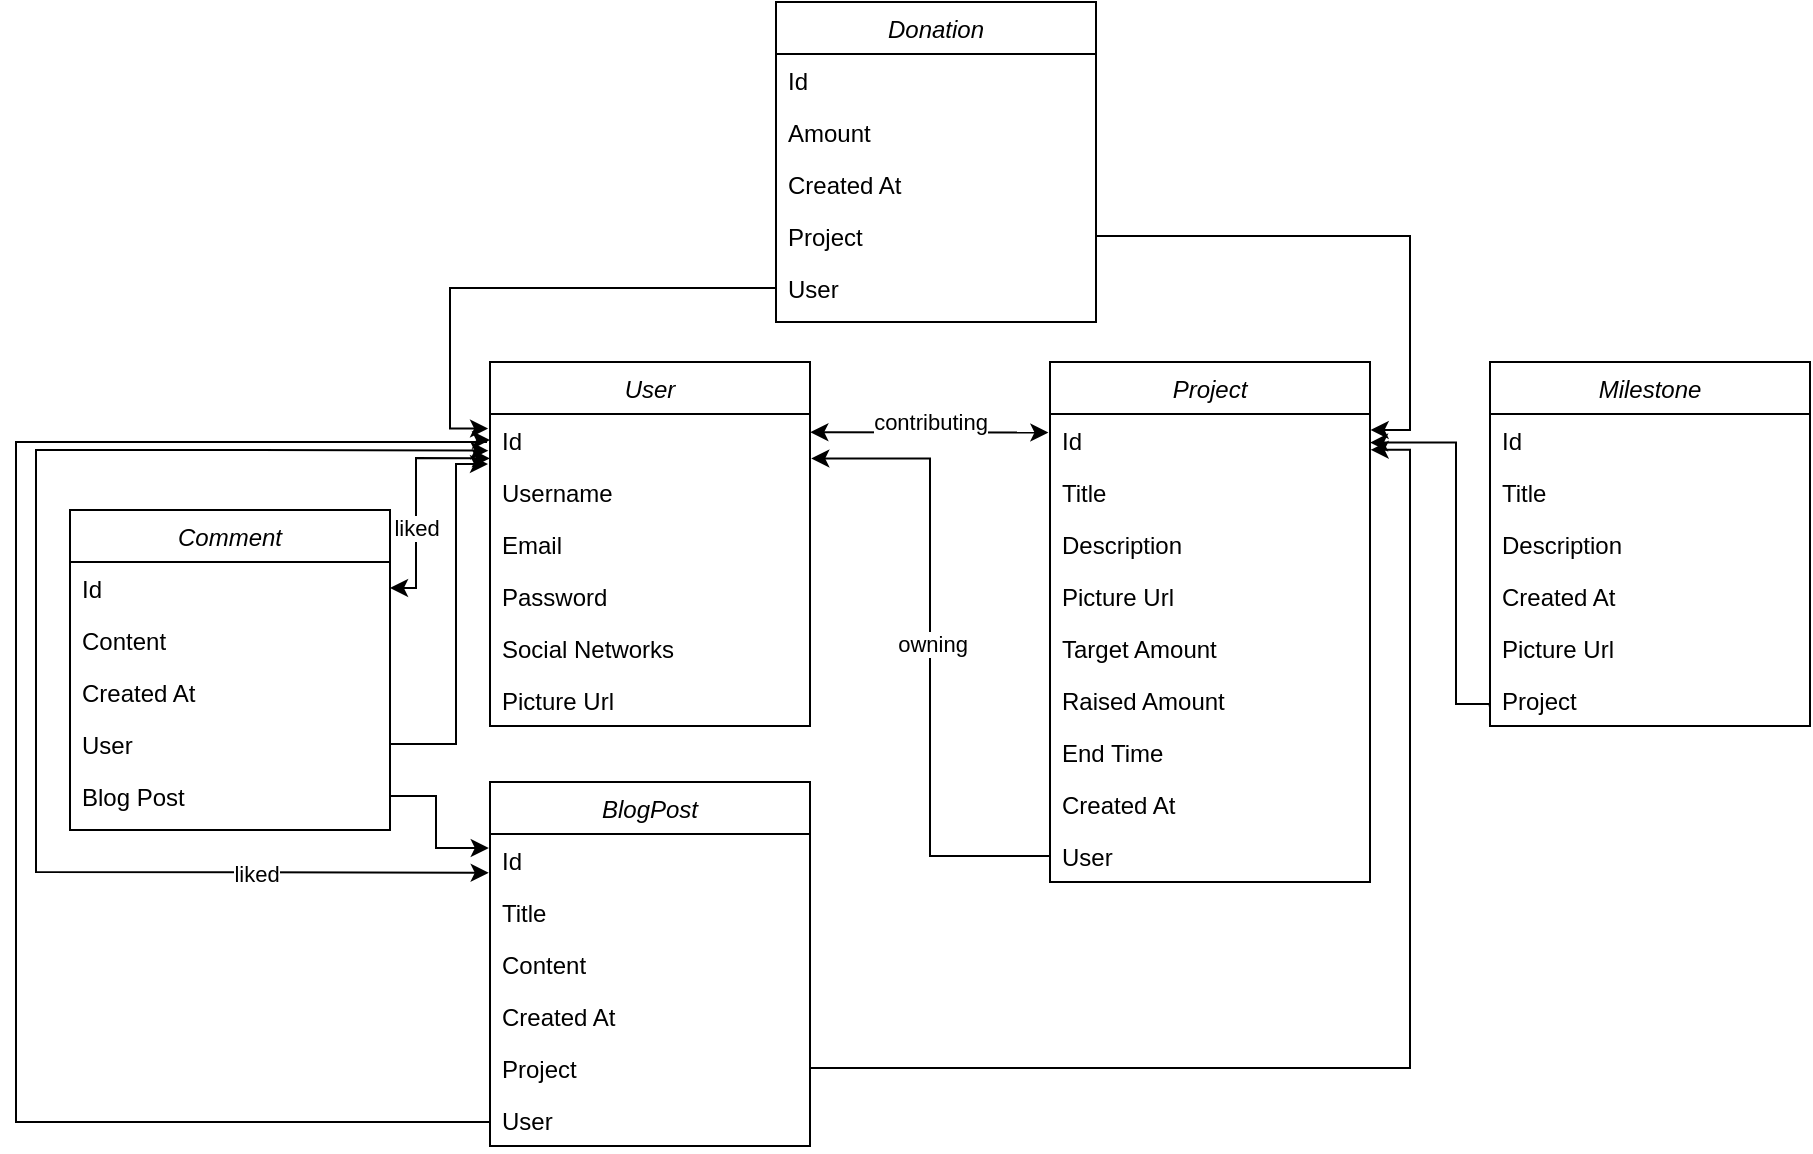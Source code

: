 <mxfile version="26.1.0">
  <diagram id="C5RBs43oDa-KdzZeNtuy" name="Page-1">
    <mxGraphModel dx="1779" dy="619" grid="1" gridSize="10" guides="1" tooltips="1" connect="1" arrows="1" fold="1" page="1" pageScale="1" pageWidth="827" pageHeight="1169" math="0" shadow="0">
      <root>
        <mxCell id="WIyWlLk6GJQsqaUBKTNV-0" />
        <mxCell id="WIyWlLk6GJQsqaUBKTNV-1" parent="WIyWlLk6GJQsqaUBKTNV-0" />
        <mxCell id="zkfFHV4jXpPFQw0GAbJ--0" value="User" style="swimlane;fontStyle=2;align=center;verticalAlign=top;childLayout=stackLayout;horizontal=1;startSize=26;horizontalStack=0;resizeParent=1;resizeLast=0;collapsible=1;marginBottom=0;rounded=0;shadow=0;strokeWidth=1;" parent="WIyWlLk6GJQsqaUBKTNV-1" vertex="1">
          <mxGeometry x="-123" y="280" width="160" height="182" as="geometry">
            <mxRectangle x="230" y="140" width="160" height="26" as="alternateBounds" />
          </mxGeometry>
        </mxCell>
        <mxCell id="zkfFHV4jXpPFQw0GAbJ--1" value="Id" style="text;align=left;verticalAlign=top;spacingLeft=4;spacingRight=4;overflow=hidden;rotatable=0;points=[[0,0.5],[1,0.5]];portConstraint=eastwest;" parent="zkfFHV4jXpPFQw0GAbJ--0" vertex="1">
          <mxGeometry y="26" width="160" height="26" as="geometry" />
        </mxCell>
        <mxCell id="zkfFHV4jXpPFQw0GAbJ--2" value="Username" style="text;align=left;verticalAlign=top;spacingLeft=4;spacingRight=4;overflow=hidden;rotatable=0;points=[[0,0.5],[1,0.5]];portConstraint=eastwest;rounded=0;shadow=0;html=0;" parent="zkfFHV4jXpPFQw0GAbJ--0" vertex="1">
          <mxGeometry y="52" width="160" height="26" as="geometry" />
        </mxCell>
        <mxCell id="zkfFHV4jXpPFQw0GAbJ--3" value="Email" style="text;align=left;verticalAlign=top;spacingLeft=4;spacingRight=4;overflow=hidden;rotatable=0;points=[[0,0.5],[1,0.5]];portConstraint=eastwest;rounded=0;shadow=0;html=0;" parent="zkfFHV4jXpPFQw0GAbJ--0" vertex="1">
          <mxGeometry y="78" width="160" height="26" as="geometry" />
        </mxCell>
        <mxCell id="B8nDp-EDfn5fy7kKV7sI-0" value="Password" style="text;align=left;verticalAlign=top;spacingLeft=4;spacingRight=4;overflow=hidden;rotatable=0;points=[[0,0.5],[1,0.5]];portConstraint=eastwest;rounded=0;shadow=0;html=0;" vertex="1" parent="zkfFHV4jXpPFQw0GAbJ--0">
          <mxGeometry y="104" width="160" height="26" as="geometry" />
        </mxCell>
        <mxCell id="B8nDp-EDfn5fy7kKV7sI-1" value="Social Networks" style="text;align=left;verticalAlign=top;spacingLeft=4;spacingRight=4;overflow=hidden;rotatable=0;points=[[0,0.5],[1,0.5]];portConstraint=eastwest;rounded=0;shadow=0;html=0;" vertex="1" parent="zkfFHV4jXpPFQw0GAbJ--0">
          <mxGeometry y="130" width="160" height="26" as="geometry" />
        </mxCell>
        <mxCell id="B8nDp-EDfn5fy7kKV7sI-2" value="Picture Url" style="text;align=left;verticalAlign=top;spacingLeft=4;spacingRight=4;overflow=hidden;rotatable=0;points=[[0,0.5],[1,0.5]];portConstraint=eastwest;rounded=0;shadow=0;html=0;" vertex="1" parent="zkfFHV4jXpPFQw0GAbJ--0">
          <mxGeometry y="156" width="160" height="26" as="geometry" />
        </mxCell>
        <mxCell id="B8nDp-EDfn5fy7kKV7sI-3" value="Project" style="swimlane;fontStyle=2;align=center;verticalAlign=top;childLayout=stackLayout;horizontal=1;startSize=26;horizontalStack=0;resizeParent=1;resizeLast=0;collapsible=1;marginBottom=0;rounded=0;shadow=0;strokeWidth=1;" vertex="1" parent="WIyWlLk6GJQsqaUBKTNV-1">
          <mxGeometry x="157" y="280" width="160" height="260" as="geometry">
            <mxRectangle x="230" y="140" width="160" height="26" as="alternateBounds" />
          </mxGeometry>
        </mxCell>
        <mxCell id="B8nDp-EDfn5fy7kKV7sI-4" value="Id" style="text;align=left;verticalAlign=top;spacingLeft=4;spacingRight=4;overflow=hidden;rotatable=0;points=[[0,0.5],[1,0.5]];portConstraint=eastwest;" vertex="1" parent="B8nDp-EDfn5fy7kKV7sI-3">
          <mxGeometry y="26" width="160" height="26" as="geometry" />
        </mxCell>
        <mxCell id="B8nDp-EDfn5fy7kKV7sI-5" value="Title" style="text;align=left;verticalAlign=top;spacingLeft=4;spacingRight=4;overflow=hidden;rotatable=0;points=[[0,0.5],[1,0.5]];portConstraint=eastwest;rounded=0;shadow=0;html=0;" vertex="1" parent="B8nDp-EDfn5fy7kKV7sI-3">
          <mxGeometry y="52" width="160" height="26" as="geometry" />
        </mxCell>
        <mxCell id="B8nDp-EDfn5fy7kKV7sI-6" value="Description" style="text;align=left;verticalAlign=top;spacingLeft=4;spacingRight=4;overflow=hidden;rotatable=0;points=[[0,0.5],[1,0.5]];portConstraint=eastwest;rounded=0;shadow=0;html=0;" vertex="1" parent="B8nDp-EDfn5fy7kKV7sI-3">
          <mxGeometry y="78" width="160" height="26" as="geometry" />
        </mxCell>
        <mxCell id="B8nDp-EDfn5fy7kKV7sI-9" value="Picture Url" style="text;align=left;verticalAlign=top;spacingLeft=4;spacingRight=4;overflow=hidden;rotatable=0;points=[[0,0.5],[1,0.5]];portConstraint=eastwest;rounded=0;shadow=0;html=0;" vertex="1" parent="B8nDp-EDfn5fy7kKV7sI-3">
          <mxGeometry y="104" width="160" height="26" as="geometry" />
        </mxCell>
        <mxCell id="B8nDp-EDfn5fy7kKV7sI-8" value="Target Amount" style="text;align=left;verticalAlign=top;spacingLeft=4;spacingRight=4;overflow=hidden;rotatable=0;points=[[0,0.5],[1,0.5]];portConstraint=eastwest;rounded=0;shadow=0;html=0;" vertex="1" parent="B8nDp-EDfn5fy7kKV7sI-3">
          <mxGeometry y="130" width="160" height="26" as="geometry" />
        </mxCell>
        <mxCell id="B8nDp-EDfn5fy7kKV7sI-10" value="Raised Amount" style="text;align=left;verticalAlign=top;spacingLeft=4;spacingRight=4;overflow=hidden;rotatable=0;points=[[0,0.5],[1,0.5]];portConstraint=eastwest;rounded=0;shadow=0;html=0;" vertex="1" parent="B8nDp-EDfn5fy7kKV7sI-3">
          <mxGeometry y="156" width="160" height="26" as="geometry" />
        </mxCell>
        <mxCell id="B8nDp-EDfn5fy7kKV7sI-11" value="End Time" style="text;align=left;verticalAlign=top;spacingLeft=4;spacingRight=4;overflow=hidden;rotatable=0;points=[[0,0.5],[1,0.5]];portConstraint=eastwest;rounded=0;shadow=0;html=0;" vertex="1" parent="B8nDp-EDfn5fy7kKV7sI-3">
          <mxGeometry y="182" width="160" height="26" as="geometry" />
        </mxCell>
        <mxCell id="B8nDp-EDfn5fy7kKV7sI-73" value="Created At" style="text;align=left;verticalAlign=top;spacingLeft=4;spacingRight=4;overflow=hidden;rotatable=0;points=[[0,0.5],[1,0.5]];portConstraint=eastwest;rounded=0;shadow=0;html=0;" vertex="1" parent="B8nDp-EDfn5fy7kKV7sI-3">
          <mxGeometry y="208" width="160" height="26" as="geometry" />
        </mxCell>
        <mxCell id="B8nDp-EDfn5fy7kKV7sI-12" value="User" style="text;align=left;verticalAlign=top;spacingLeft=4;spacingRight=4;overflow=hidden;rotatable=0;points=[[0,0.5],[1,0.5]];portConstraint=eastwest;rounded=0;shadow=0;html=0;" vertex="1" parent="B8nDp-EDfn5fy7kKV7sI-3">
          <mxGeometry y="234" width="160" height="26" as="geometry" />
        </mxCell>
        <mxCell id="B8nDp-EDfn5fy7kKV7sI-13" style="edgeStyle=orthogonalEdgeStyle;rounded=0;orthogonalLoop=1;jettySize=auto;html=1;entryX=1.004;entryY=0.855;entryDx=0;entryDy=0;entryPerimeter=0;" edge="1" parent="WIyWlLk6GJQsqaUBKTNV-1" source="B8nDp-EDfn5fy7kKV7sI-12" target="zkfFHV4jXpPFQw0GAbJ--1">
          <mxGeometry relative="1" as="geometry" />
        </mxCell>
        <mxCell id="B8nDp-EDfn5fy7kKV7sI-16" value="owning" style="edgeLabel;html=1;align=center;verticalAlign=middle;resizable=0;points=[];" vertex="1" connectable="0" parent="B8nDp-EDfn5fy7kKV7sI-13">
          <mxGeometry x="0.124" y="-1" relative="1" as="geometry">
            <mxPoint y="13" as="offset" />
          </mxGeometry>
        </mxCell>
        <mxCell id="B8nDp-EDfn5fy7kKV7sI-14" value="" style="endArrow=classic;startArrow=classic;html=1;rounded=0;exitX=1.001;exitY=0.349;exitDx=0;exitDy=0;exitPerimeter=0;entryX=-0.005;entryY=0.357;entryDx=0;entryDy=0;entryPerimeter=0;" edge="1" parent="WIyWlLk6GJQsqaUBKTNV-1" source="zkfFHV4jXpPFQw0GAbJ--1" target="B8nDp-EDfn5fy7kKV7sI-4">
          <mxGeometry width="50" height="50" relative="1" as="geometry">
            <mxPoint x="57" y="320" as="sourcePoint" />
            <mxPoint x="107" y="270" as="targetPoint" />
          </mxGeometry>
        </mxCell>
        <mxCell id="B8nDp-EDfn5fy7kKV7sI-15" value="contributing" style="edgeLabel;html=1;align=center;verticalAlign=middle;resizable=0;points=[];" vertex="1" connectable="0" parent="B8nDp-EDfn5fy7kKV7sI-14">
          <mxGeometry relative="1" as="geometry">
            <mxPoint y="-5" as="offset" />
          </mxGeometry>
        </mxCell>
        <mxCell id="B8nDp-EDfn5fy7kKV7sI-17" value="Milestone" style="swimlane;fontStyle=2;align=center;verticalAlign=top;childLayout=stackLayout;horizontal=1;startSize=26;horizontalStack=0;resizeParent=1;resizeLast=0;collapsible=1;marginBottom=0;rounded=0;shadow=0;strokeWidth=1;" vertex="1" parent="WIyWlLk6GJQsqaUBKTNV-1">
          <mxGeometry x="377" y="280" width="160" height="182" as="geometry">
            <mxRectangle x="230" y="140" width="160" height="26" as="alternateBounds" />
          </mxGeometry>
        </mxCell>
        <mxCell id="B8nDp-EDfn5fy7kKV7sI-18" value="Id" style="text;align=left;verticalAlign=top;spacingLeft=4;spacingRight=4;overflow=hidden;rotatable=0;points=[[0,0.5],[1,0.5]];portConstraint=eastwest;" vertex="1" parent="B8nDp-EDfn5fy7kKV7sI-17">
          <mxGeometry y="26" width="160" height="26" as="geometry" />
        </mxCell>
        <mxCell id="B8nDp-EDfn5fy7kKV7sI-19" value="Title" style="text;align=left;verticalAlign=top;spacingLeft=4;spacingRight=4;overflow=hidden;rotatable=0;points=[[0,0.5],[1,0.5]];portConstraint=eastwest;rounded=0;shadow=0;html=0;" vertex="1" parent="B8nDp-EDfn5fy7kKV7sI-17">
          <mxGeometry y="52" width="160" height="26" as="geometry" />
        </mxCell>
        <mxCell id="B8nDp-EDfn5fy7kKV7sI-20" value="Description" style="text;align=left;verticalAlign=top;spacingLeft=4;spacingRight=4;overflow=hidden;rotatable=0;points=[[0,0.5],[1,0.5]];portConstraint=eastwest;rounded=0;shadow=0;html=0;" vertex="1" parent="B8nDp-EDfn5fy7kKV7sI-17">
          <mxGeometry y="78" width="160" height="26" as="geometry" />
        </mxCell>
        <mxCell id="B8nDp-EDfn5fy7kKV7sI-21" value="Created At" style="text;align=left;verticalAlign=top;spacingLeft=4;spacingRight=4;overflow=hidden;rotatable=0;points=[[0,0.5],[1,0.5]];portConstraint=eastwest;rounded=0;shadow=0;html=0;" vertex="1" parent="B8nDp-EDfn5fy7kKV7sI-17">
          <mxGeometry y="104" width="160" height="26" as="geometry" />
        </mxCell>
        <mxCell id="B8nDp-EDfn5fy7kKV7sI-23" value="Picture Url" style="text;align=left;verticalAlign=top;spacingLeft=4;spacingRight=4;overflow=hidden;rotatable=0;points=[[0,0.5],[1,0.5]];portConstraint=eastwest;rounded=0;shadow=0;html=0;" vertex="1" parent="B8nDp-EDfn5fy7kKV7sI-17">
          <mxGeometry y="130" width="160" height="26" as="geometry" />
        </mxCell>
        <mxCell id="B8nDp-EDfn5fy7kKV7sI-24" value="Project" style="text;align=left;verticalAlign=top;spacingLeft=4;spacingRight=4;overflow=hidden;rotatable=0;points=[[0,0.5],[1,0.5]];portConstraint=eastwest;rounded=0;shadow=0;html=0;" vertex="1" parent="B8nDp-EDfn5fy7kKV7sI-17">
          <mxGeometry y="156" width="160" height="26" as="geometry" />
        </mxCell>
        <mxCell id="B8nDp-EDfn5fy7kKV7sI-25" style="edgeStyle=orthogonalEdgeStyle;rounded=0;orthogonalLoop=1;jettySize=auto;html=1;exitX=-0.001;exitY=0.623;exitDx=0;exitDy=0;exitPerimeter=0;entryX=1;entryY=0.549;entryDx=0;entryDy=0;entryPerimeter=0;" edge="1" parent="WIyWlLk6GJQsqaUBKTNV-1" source="B8nDp-EDfn5fy7kKV7sI-24" target="B8nDp-EDfn5fy7kKV7sI-4">
          <mxGeometry relative="1" as="geometry">
            <mxPoint x="377.0" y="450.846" as="sourcePoint" />
            <mxPoint x="360" y="310" as="targetPoint" />
            <Array as="points">
              <mxPoint x="377" y="451" />
              <mxPoint x="360" y="451" />
              <mxPoint x="360" y="320" />
            </Array>
          </mxGeometry>
        </mxCell>
        <mxCell id="B8nDp-EDfn5fy7kKV7sI-26" value="BlogPost" style="swimlane;fontStyle=2;align=center;verticalAlign=top;childLayout=stackLayout;horizontal=1;startSize=26;horizontalStack=0;resizeParent=1;resizeLast=0;collapsible=1;marginBottom=0;rounded=0;shadow=0;strokeWidth=1;" vertex="1" parent="WIyWlLk6GJQsqaUBKTNV-1">
          <mxGeometry x="-123" y="490" width="160" height="182" as="geometry">
            <mxRectangle x="230" y="140" width="160" height="26" as="alternateBounds" />
          </mxGeometry>
        </mxCell>
        <mxCell id="B8nDp-EDfn5fy7kKV7sI-27" value="Id" style="text;align=left;verticalAlign=top;spacingLeft=4;spacingRight=4;overflow=hidden;rotatable=0;points=[[0,0.5],[1,0.5]];portConstraint=eastwest;" vertex="1" parent="B8nDp-EDfn5fy7kKV7sI-26">
          <mxGeometry y="26" width="160" height="26" as="geometry" />
        </mxCell>
        <mxCell id="B8nDp-EDfn5fy7kKV7sI-28" value="Title" style="text;align=left;verticalAlign=top;spacingLeft=4;spacingRight=4;overflow=hidden;rotatable=0;points=[[0,0.5],[1,0.5]];portConstraint=eastwest;rounded=0;shadow=0;html=0;" vertex="1" parent="B8nDp-EDfn5fy7kKV7sI-26">
          <mxGeometry y="52" width="160" height="26" as="geometry" />
        </mxCell>
        <mxCell id="B8nDp-EDfn5fy7kKV7sI-29" value="Content" style="text;align=left;verticalAlign=top;spacingLeft=4;spacingRight=4;overflow=hidden;rotatable=0;points=[[0,0.5],[1,0.5]];portConstraint=eastwest;rounded=0;shadow=0;html=0;" vertex="1" parent="B8nDp-EDfn5fy7kKV7sI-26">
          <mxGeometry y="78" width="160" height="26" as="geometry" />
        </mxCell>
        <mxCell id="B8nDp-EDfn5fy7kKV7sI-30" value="Created At" style="text;align=left;verticalAlign=top;spacingLeft=4;spacingRight=4;overflow=hidden;rotatable=0;points=[[0,0.5],[1,0.5]];portConstraint=eastwest;rounded=0;shadow=0;html=0;" vertex="1" parent="B8nDp-EDfn5fy7kKV7sI-26">
          <mxGeometry y="104" width="160" height="26" as="geometry" />
        </mxCell>
        <mxCell id="B8nDp-EDfn5fy7kKV7sI-32" value="Project" style="text;align=left;verticalAlign=top;spacingLeft=4;spacingRight=4;overflow=hidden;rotatable=0;points=[[0,0.5],[1,0.5]];portConstraint=eastwest;rounded=0;shadow=0;html=0;" vertex="1" parent="B8nDp-EDfn5fy7kKV7sI-26">
          <mxGeometry y="130" width="160" height="26" as="geometry" />
        </mxCell>
        <mxCell id="B8nDp-EDfn5fy7kKV7sI-34" value="User" style="text;align=left;verticalAlign=top;spacingLeft=4;spacingRight=4;overflow=hidden;rotatable=0;points=[[0,0.5],[1,0.5]];portConstraint=eastwest;rounded=0;shadow=0;html=0;" vertex="1" parent="B8nDp-EDfn5fy7kKV7sI-26">
          <mxGeometry y="156" width="160" height="26" as="geometry" />
        </mxCell>
        <mxCell id="B8nDp-EDfn5fy7kKV7sI-33" style="edgeStyle=orthogonalEdgeStyle;rounded=0;orthogonalLoop=1;jettySize=auto;html=1;entryX=1.002;entryY=0.688;entryDx=0;entryDy=0;entryPerimeter=0;exitX=1;exitY=0.5;exitDx=0;exitDy=0;" edge="1" parent="WIyWlLk6GJQsqaUBKTNV-1" source="B8nDp-EDfn5fy7kKV7sI-32" target="B8nDp-EDfn5fy7kKV7sI-4">
          <mxGeometry relative="1" as="geometry" />
        </mxCell>
        <mxCell id="B8nDp-EDfn5fy7kKV7sI-37" value="Comment" style="swimlane;fontStyle=2;align=center;verticalAlign=top;childLayout=stackLayout;horizontal=1;startSize=26;horizontalStack=0;resizeParent=1;resizeLast=0;collapsible=1;marginBottom=0;rounded=0;shadow=0;strokeWidth=1;" vertex="1" parent="WIyWlLk6GJQsqaUBKTNV-1">
          <mxGeometry x="-333" y="354" width="160" height="160" as="geometry">
            <mxRectangle x="230" y="140" width="160" height="26" as="alternateBounds" />
          </mxGeometry>
        </mxCell>
        <mxCell id="B8nDp-EDfn5fy7kKV7sI-38" value="Id" style="text;align=left;verticalAlign=top;spacingLeft=4;spacingRight=4;overflow=hidden;rotatable=0;points=[[0,0.5],[1,0.5]];portConstraint=eastwest;" vertex="1" parent="B8nDp-EDfn5fy7kKV7sI-37">
          <mxGeometry y="26" width="160" height="26" as="geometry" />
        </mxCell>
        <mxCell id="B8nDp-EDfn5fy7kKV7sI-40" value="Content" style="text;align=left;verticalAlign=top;spacingLeft=4;spacingRight=4;overflow=hidden;rotatable=0;points=[[0,0.5],[1,0.5]];portConstraint=eastwest;rounded=0;shadow=0;html=0;" vertex="1" parent="B8nDp-EDfn5fy7kKV7sI-37">
          <mxGeometry y="52" width="160" height="26" as="geometry" />
        </mxCell>
        <mxCell id="B8nDp-EDfn5fy7kKV7sI-41" value="Created At" style="text;align=left;verticalAlign=top;spacingLeft=4;spacingRight=4;overflow=hidden;rotatable=0;points=[[0,0.5],[1,0.5]];portConstraint=eastwest;rounded=0;shadow=0;html=0;" vertex="1" parent="B8nDp-EDfn5fy7kKV7sI-37">
          <mxGeometry y="78" width="160" height="26" as="geometry" />
        </mxCell>
        <mxCell id="B8nDp-EDfn5fy7kKV7sI-43" value="User" style="text;align=left;verticalAlign=top;spacingLeft=4;spacingRight=4;overflow=hidden;rotatable=0;points=[[0,0.5],[1,0.5]];portConstraint=eastwest;rounded=0;shadow=0;html=0;" vertex="1" parent="B8nDp-EDfn5fy7kKV7sI-37">
          <mxGeometry y="104" width="160" height="26" as="geometry" />
        </mxCell>
        <mxCell id="B8nDp-EDfn5fy7kKV7sI-42" value="Blog Post" style="text;align=left;verticalAlign=top;spacingLeft=4;spacingRight=4;overflow=hidden;rotatable=0;points=[[0,0.5],[1,0.5]];portConstraint=eastwest;rounded=0;shadow=0;html=0;" vertex="1" parent="B8nDp-EDfn5fy7kKV7sI-37">
          <mxGeometry y="130" width="160" height="26" as="geometry" />
        </mxCell>
        <mxCell id="B8nDp-EDfn5fy7kKV7sI-45" style="edgeStyle=orthogonalEdgeStyle;rounded=0;orthogonalLoop=1;jettySize=auto;html=1;exitX=1;exitY=0.5;exitDx=0;exitDy=0;entryX=-0.004;entryY=0.251;entryDx=0;entryDy=0;entryPerimeter=0;" edge="1" parent="WIyWlLk6GJQsqaUBKTNV-1" source="B8nDp-EDfn5fy7kKV7sI-42" target="B8nDp-EDfn5fy7kKV7sI-27">
          <mxGeometry relative="1" as="geometry">
            <mxPoint x="127" y="599" as="targetPoint" />
            <Array as="points">
              <mxPoint x="-150" y="497" />
              <mxPoint x="-150" y="523" />
              <mxPoint x="-124" y="523" />
            </Array>
          </mxGeometry>
        </mxCell>
        <mxCell id="B8nDp-EDfn5fy7kKV7sI-61" style="edgeStyle=orthogonalEdgeStyle;rounded=0;orthogonalLoop=1;jettySize=auto;html=1;" edge="1" parent="WIyWlLk6GJQsqaUBKTNV-1" source="B8nDp-EDfn5fy7kKV7sI-43">
          <mxGeometry relative="1" as="geometry">
            <mxPoint x="-124" y="331" as="targetPoint" />
            <Array as="points">
              <mxPoint x="-140" y="471" />
              <mxPoint x="-140" y="331" />
            </Array>
          </mxGeometry>
        </mxCell>
        <mxCell id="B8nDp-EDfn5fy7kKV7sI-62" style="edgeStyle=orthogonalEdgeStyle;rounded=0;orthogonalLoop=1;jettySize=auto;html=1;exitX=0;exitY=0.5;exitDx=0;exitDy=0;entryX=0;entryY=0.5;entryDx=0;entryDy=0;" edge="1" parent="WIyWlLk6GJQsqaUBKTNV-1" source="B8nDp-EDfn5fy7kKV7sI-34" target="zkfFHV4jXpPFQw0GAbJ--1">
          <mxGeometry relative="1" as="geometry">
            <mxPoint x="-190" y="320" as="targetPoint" />
            <Array as="points">
              <mxPoint x="-360" y="660" />
              <mxPoint x="-360" y="320" />
              <mxPoint x="-125" y="320" />
              <mxPoint x="-125" y="319" />
            </Array>
          </mxGeometry>
        </mxCell>
        <mxCell id="B8nDp-EDfn5fy7kKV7sI-66" value="Donation" style="swimlane;fontStyle=2;align=center;verticalAlign=top;childLayout=stackLayout;horizontal=1;startSize=26;horizontalStack=0;resizeParent=1;resizeLast=0;collapsible=1;marginBottom=0;rounded=0;shadow=0;strokeWidth=1;" vertex="1" parent="WIyWlLk6GJQsqaUBKTNV-1">
          <mxGeometry x="20" y="100" width="160" height="160" as="geometry">
            <mxRectangle x="230" y="140" width="160" height="26" as="alternateBounds" />
          </mxGeometry>
        </mxCell>
        <mxCell id="B8nDp-EDfn5fy7kKV7sI-67" value="Id" style="text;align=left;verticalAlign=top;spacingLeft=4;spacingRight=4;overflow=hidden;rotatable=0;points=[[0,0.5],[1,0.5]];portConstraint=eastwest;" vertex="1" parent="B8nDp-EDfn5fy7kKV7sI-66">
          <mxGeometry y="26" width="160" height="26" as="geometry" />
        </mxCell>
        <mxCell id="B8nDp-EDfn5fy7kKV7sI-68" value="Amount" style="text;align=left;verticalAlign=top;spacingLeft=4;spacingRight=4;overflow=hidden;rotatable=0;points=[[0,0.5],[1,0.5]];portConstraint=eastwest;rounded=0;shadow=0;html=0;" vertex="1" parent="B8nDp-EDfn5fy7kKV7sI-66">
          <mxGeometry y="52" width="160" height="26" as="geometry" />
        </mxCell>
        <mxCell id="B8nDp-EDfn5fy7kKV7sI-70" value="Created At" style="text;align=left;verticalAlign=top;spacingLeft=4;spacingRight=4;overflow=hidden;rotatable=0;points=[[0,0.5],[1,0.5]];portConstraint=eastwest;rounded=0;shadow=0;html=0;" vertex="1" parent="B8nDp-EDfn5fy7kKV7sI-66">
          <mxGeometry y="78" width="160" height="26" as="geometry" />
        </mxCell>
        <mxCell id="B8nDp-EDfn5fy7kKV7sI-71" value="Project" style="text;align=left;verticalAlign=top;spacingLeft=4;spacingRight=4;overflow=hidden;rotatable=0;points=[[0,0.5],[1,0.5]];portConstraint=eastwest;rounded=0;shadow=0;html=0;" vertex="1" parent="B8nDp-EDfn5fy7kKV7sI-66">
          <mxGeometry y="104" width="160" height="26" as="geometry" />
        </mxCell>
        <mxCell id="B8nDp-EDfn5fy7kKV7sI-72" value="User" style="text;align=left;verticalAlign=top;spacingLeft=4;spacingRight=4;overflow=hidden;rotatable=0;points=[[0,0.5],[1,0.5]];portConstraint=eastwest;rounded=0;shadow=0;html=0;" vertex="1" parent="B8nDp-EDfn5fy7kKV7sI-66">
          <mxGeometry y="130" width="160" height="26" as="geometry" />
        </mxCell>
        <mxCell id="B8nDp-EDfn5fy7kKV7sI-74" style="edgeStyle=orthogonalEdgeStyle;rounded=0;orthogonalLoop=1;jettySize=auto;html=1;entryX=-0.006;entryY=0.28;entryDx=0;entryDy=0;entryPerimeter=0;" edge="1" parent="WIyWlLk6GJQsqaUBKTNV-1" source="B8nDp-EDfn5fy7kKV7sI-72" target="zkfFHV4jXpPFQw0GAbJ--1">
          <mxGeometry relative="1" as="geometry" />
        </mxCell>
        <mxCell id="B8nDp-EDfn5fy7kKV7sI-75" style="edgeStyle=orthogonalEdgeStyle;rounded=0;orthogonalLoop=1;jettySize=auto;html=1;entryX=1.002;entryY=0.306;entryDx=0;entryDy=0;entryPerimeter=0;" edge="1" parent="WIyWlLk6GJQsqaUBKTNV-1" source="B8nDp-EDfn5fy7kKV7sI-71" target="B8nDp-EDfn5fy7kKV7sI-4">
          <mxGeometry relative="1" as="geometry" />
        </mxCell>
        <mxCell id="B8nDp-EDfn5fy7kKV7sI-76" value="" style="endArrow=classic;startArrow=classic;html=1;rounded=0;entryX=-0.004;entryY=0.745;entryDx=0;entryDy=0;entryPerimeter=0;exitX=-0.005;exitY=0.705;exitDx=0;exitDy=0;exitPerimeter=0;" edge="1" parent="WIyWlLk6GJQsqaUBKTNV-1" source="zkfFHV4jXpPFQw0GAbJ--1" target="B8nDp-EDfn5fy7kKV7sI-27">
          <mxGeometry width="50" height="50" relative="1" as="geometry">
            <mxPoint x="-340" y="535" as="sourcePoint" />
            <mxPoint x="-420" y="470" as="targetPoint" />
            <Array as="points">
              <mxPoint x="-240" y="324" />
              <mxPoint x="-350" y="324" />
              <mxPoint x="-350" y="535" />
            </Array>
          </mxGeometry>
        </mxCell>
        <mxCell id="B8nDp-EDfn5fy7kKV7sI-79" value="liked" style="edgeLabel;html=1;align=center;verticalAlign=middle;resizable=0;points=[];" vertex="1" connectable="0" parent="B8nDp-EDfn5fy7kKV7sI-76">
          <mxGeometry x="0.569" y="-1" relative="1" as="geometry">
            <mxPoint x="26" as="offset" />
          </mxGeometry>
        </mxCell>
        <mxCell id="B8nDp-EDfn5fy7kKV7sI-77" value="" style="endArrow=classic;startArrow=classic;html=1;rounded=0;entryX=1;entryY=0.5;entryDx=0;entryDy=0;exitX=0;exitY=0.854;exitDx=0;exitDy=0;exitPerimeter=0;" edge="1" parent="WIyWlLk6GJQsqaUBKTNV-1" source="zkfFHV4jXpPFQw0GAbJ--1" target="B8nDp-EDfn5fy7kKV7sI-38">
          <mxGeometry width="50" height="50" relative="1" as="geometry">
            <mxPoint x="-160" y="330" as="sourcePoint" />
            <mxPoint x="-410" y="420" as="targetPoint" />
            <Array as="points">
              <mxPoint x="-160" y="328" />
              <mxPoint x="-160" y="393" />
            </Array>
          </mxGeometry>
        </mxCell>
        <mxCell id="B8nDp-EDfn5fy7kKV7sI-78" value="liked" style="edgeLabel;html=1;align=center;verticalAlign=middle;resizable=0;points=[];" vertex="1" connectable="0" parent="B8nDp-EDfn5fy7kKV7sI-77">
          <mxGeometry x="0.244" relative="1" as="geometry">
            <mxPoint as="offset" />
          </mxGeometry>
        </mxCell>
      </root>
    </mxGraphModel>
  </diagram>
</mxfile>
